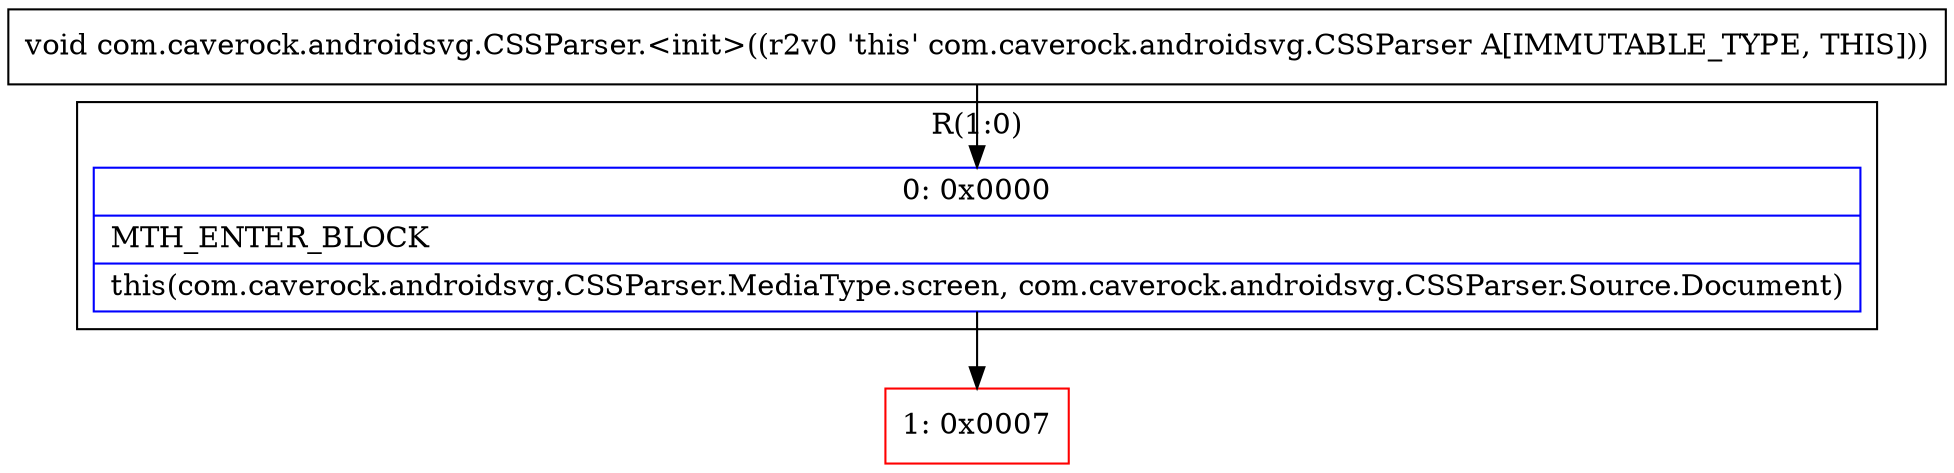 digraph "CFG forcom.caverock.androidsvg.CSSParser.\<init\>()V" {
subgraph cluster_Region_2039961214 {
label = "R(1:0)";
node [shape=record,color=blue];
Node_0 [shape=record,label="{0\:\ 0x0000|MTH_ENTER_BLOCK\l|this(com.caverock.androidsvg.CSSParser.MediaType.screen, com.caverock.androidsvg.CSSParser.Source.Document)\l}"];
}
Node_1 [shape=record,color=red,label="{1\:\ 0x0007}"];
MethodNode[shape=record,label="{void com.caverock.androidsvg.CSSParser.\<init\>((r2v0 'this' com.caverock.androidsvg.CSSParser A[IMMUTABLE_TYPE, THIS])) }"];
MethodNode -> Node_0;
Node_0 -> Node_1;
}

